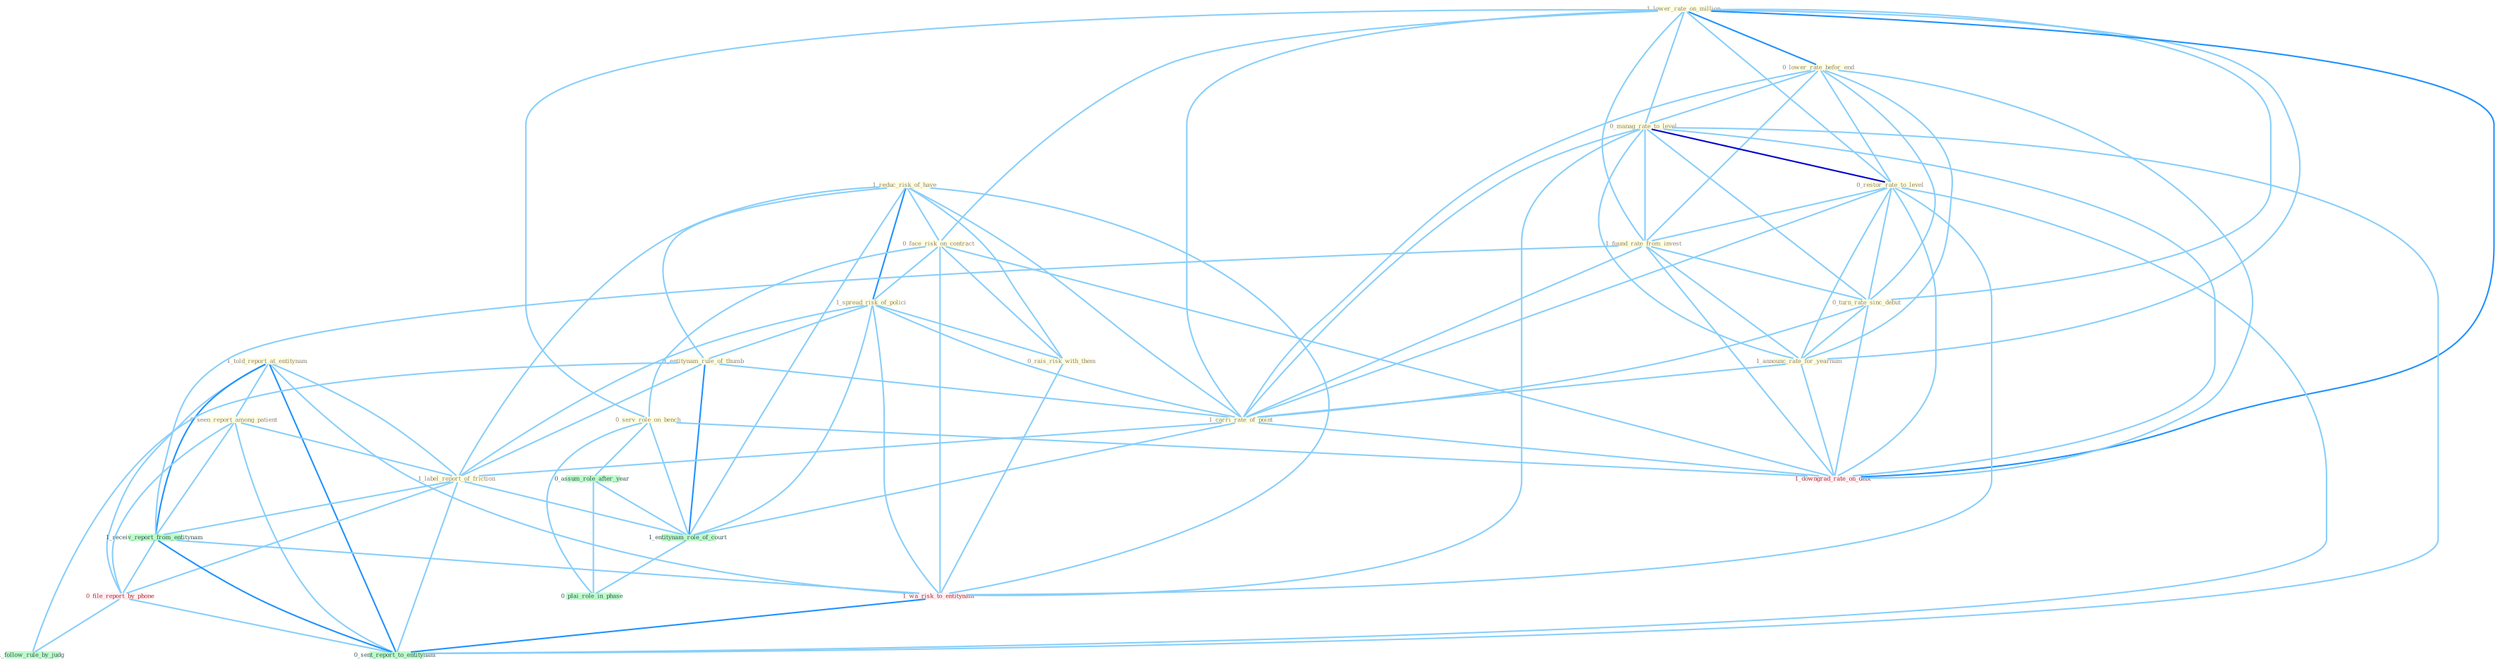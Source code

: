 Graph G{ 
    node
    [shape=polygon,style=filled,width=.5,height=.06,color="#BDFCC9",fixedsize=true,fontsize=4,
    fontcolor="#2f4f4f"];
    {node
    [color="#ffffe0", fontcolor="#8b7d6b"] "1_reduc_risk_of_have " "1_lower_rate_on_million " "0_lower_rate_befor_end " "0_face_risk_on_contract " "1_spread_risk_of_polici " "1_told_report_at_entitynam " "0_manag_rate_to_level " "0_restor_rate_to_level " "0_rais_risk_with_them " "1_found_rate_from_invest " "0_turn_rate_sinc_debut " "1_entitynam_rule_of_thumb " "0_seen_report_among_patient " "1_announc_rate_for_yearnum " "0_serv_role_on_bench " "1_carri_rate_of_point " "1_label_report_of_friction "}
{node [color="#fff0f5", fontcolor="#b22222"] "0_file_report_by_phone " "1_downgrad_rate_on_debt " "1_wa_risk_to_entitynam "}
edge [color="#B0E2FF"];

	"1_reduc_risk_of_have " -- "0_face_risk_on_contract " [w="1", color="#87cefa" ];
	"1_reduc_risk_of_have " -- "1_spread_risk_of_polici " [w="2", color="#1e90ff" , len=0.8];
	"1_reduc_risk_of_have " -- "0_rais_risk_with_them " [w="1", color="#87cefa" ];
	"1_reduc_risk_of_have " -- "1_entitynam_rule_of_thumb " [w="1", color="#87cefa" ];
	"1_reduc_risk_of_have " -- "1_carri_rate_of_point " [w="1", color="#87cefa" ];
	"1_reduc_risk_of_have " -- "1_label_report_of_friction " [w="1", color="#87cefa" ];
	"1_reduc_risk_of_have " -- "1_entitynam_role_of_court " [w="1", color="#87cefa" ];
	"1_reduc_risk_of_have " -- "1_wa_risk_to_entitynam " [w="1", color="#87cefa" ];
	"1_lower_rate_on_million " -- "0_lower_rate_befor_end " [w="2", color="#1e90ff" , len=0.8];
	"1_lower_rate_on_million " -- "0_face_risk_on_contract " [w="1", color="#87cefa" ];
	"1_lower_rate_on_million " -- "0_manag_rate_to_level " [w="1", color="#87cefa" ];
	"1_lower_rate_on_million " -- "0_restor_rate_to_level " [w="1", color="#87cefa" ];
	"1_lower_rate_on_million " -- "1_found_rate_from_invest " [w="1", color="#87cefa" ];
	"1_lower_rate_on_million " -- "0_turn_rate_sinc_debut " [w="1", color="#87cefa" ];
	"1_lower_rate_on_million " -- "1_announc_rate_for_yearnum " [w="1", color="#87cefa" ];
	"1_lower_rate_on_million " -- "0_serv_role_on_bench " [w="1", color="#87cefa" ];
	"1_lower_rate_on_million " -- "1_carri_rate_of_point " [w="1", color="#87cefa" ];
	"1_lower_rate_on_million " -- "1_downgrad_rate_on_debt " [w="2", color="#1e90ff" , len=0.8];
	"0_lower_rate_befor_end " -- "0_manag_rate_to_level " [w="1", color="#87cefa" ];
	"0_lower_rate_befor_end " -- "0_restor_rate_to_level " [w="1", color="#87cefa" ];
	"0_lower_rate_befor_end " -- "1_found_rate_from_invest " [w="1", color="#87cefa" ];
	"0_lower_rate_befor_end " -- "0_turn_rate_sinc_debut " [w="1", color="#87cefa" ];
	"0_lower_rate_befor_end " -- "1_announc_rate_for_yearnum " [w="1", color="#87cefa" ];
	"0_lower_rate_befor_end " -- "1_carri_rate_of_point " [w="1", color="#87cefa" ];
	"0_lower_rate_befor_end " -- "1_downgrad_rate_on_debt " [w="1", color="#87cefa" ];
	"0_face_risk_on_contract " -- "1_spread_risk_of_polici " [w="1", color="#87cefa" ];
	"0_face_risk_on_contract " -- "0_rais_risk_with_them " [w="1", color="#87cefa" ];
	"0_face_risk_on_contract " -- "0_serv_role_on_bench " [w="1", color="#87cefa" ];
	"0_face_risk_on_contract " -- "1_downgrad_rate_on_debt " [w="1", color="#87cefa" ];
	"0_face_risk_on_contract " -- "1_wa_risk_to_entitynam " [w="1", color="#87cefa" ];
	"1_spread_risk_of_polici " -- "0_rais_risk_with_them " [w="1", color="#87cefa" ];
	"1_spread_risk_of_polici " -- "1_entitynam_rule_of_thumb " [w="1", color="#87cefa" ];
	"1_spread_risk_of_polici " -- "1_carri_rate_of_point " [w="1", color="#87cefa" ];
	"1_spread_risk_of_polici " -- "1_label_report_of_friction " [w="1", color="#87cefa" ];
	"1_spread_risk_of_polici " -- "1_entitynam_role_of_court " [w="1", color="#87cefa" ];
	"1_spread_risk_of_polici " -- "1_wa_risk_to_entitynam " [w="1", color="#87cefa" ];
	"1_told_report_at_entitynam " -- "0_seen_report_among_patient " [w="1", color="#87cefa" ];
	"1_told_report_at_entitynam " -- "1_label_report_of_friction " [w="1", color="#87cefa" ];
	"1_told_report_at_entitynam " -- "1_receiv_report_from_entitynam " [w="2", color="#1e90ff" , len=0.8];
	"1_told_report_at_entitynam " -- "0_file_report_by_phone " [w="1", color="#87cefa" ];
	"1_told_report_at_entitynam " -- "1_wa_risk_to_entitynam " [w="1", color="#87cefa" ];
	"1_told_report_at_entitynam " -- "0_sent_report_to_entitynam " [w="2", color="#1e90ff" , len=0.8];
	"0_manag_rate_to_level " -- "0_restor_rate_to_level " [w="3", color="#0000cd" , len=0.6];
	"0_manag_rate_to_level " -- "1_found_rate_from_invest " [w="1", color="#87cefa" ];
	"0_manag_rate_to_level " -- "0_turn_rate_sinc_debut " [w="1", color="#87cefa" ];
	"0_manag_rate_to_level " -- "1_announc_rate_for_yearnum " [w="1", color="#87cefa" ];
	"0_manag_rate_to_level " -- "1_carri_rate_of_point " [w="1", color="#87cefa" ];
	"0_manag_rate_to_level " -- "1_downgrad_rate_on_debt " [w="1", color="#87cefa" ];
	"0_manag_rate_to_level " -- "1_wa_risk_to_entitynam " [w="1", color="#87cefa" ];
	"0_manag_rate_to_level " -- "0_sent_report_to_entitynam " [w="1", color="#87cefa" ];
	"0_restor_rate_to_level " -- "1_found_rate_from_invest " [w="1", color="#87cefa" ];
	"0_restor_rate_to_level " -- "0_turn_rate_sinc_debut " [w="1", color="#87cefa" ];
	"0_restor_rate_to_level " -- "1_announc_rate_for_yearnum " [w="1", color="#87cefa" ];
	"0_restor_rate_to_level " -- "1_carri_rate_of_point " [w="1", color="#87cefa" ];
	"0_restor_rate_to_level " -- "1_downgrad_rate_on_debt " [w="1", color="#87cefa" ];
	"0_restor_rate_to_level " -- "1_wa_risk_to_entitynam " [w="1", color="#87cefa" ];
	"0_restor_rate_to_level " -- "0_sent_report_to_entitynam " [w="1", color="#87cefa" ];
	"0_rais_risk_with_them " -- "1_wa_risk_to_entitynam " [w="1", color="#87cefa" ];
	"1_found_rate_from_invest " -- "0_turn_rate_sinc_debut " [w="1", color="#87cefa" ];
	"1_found_rate_from_invest " -- "1_announc_rate_for_yearnum " [w="1", color="#87cefa" ];
	"1_found_rate_from_invest " -- "1_carri_rate_of_point " [w="1", color="#87cefa" ];
	"1_found_rate_from_invest " -- "1_receiv_report_from_entitynam " [w="1", color="#87cefa" ];
	"1_found_rate_from_invest " -- "1_downgrad_rate_on_debt " [w="1", color="#87cefa" ];
	"0_turn_rate_sinc_debut " -- "1_announc_rate_for_yearnum " [w="1", color="#87cefa" ];
	"0_turn_rate_sinc_debut " -- "1_carri_rate_of_point " [w="1", color="#87cefa" ];
	"0_turn_rate_sinc_debut " -- "1_downgrad_rate_on_debt " [w="1", color="#87cefa" ];
	"1_entitynam_rule_of_thumb " -- "1_carri_rate_of_point " [w="1", color="#87cefa" ];
	"1_entitynam_rule_of_thumb " -- "1_label_report_of_friction " [w="1", color="#87cefa" ];
	"1_entitynam_rule_of_thumb " -- "1_entitynam_role_of_court " [w="2", color="#1e90ff" , len=0.8];
	"1_entitynam_rule_of_thumb " -- "1_follow_rule_by_judg " [w="1", color="#87cefa" ];
	"0_seen_report_among_patient " -- "1_label_report_of_friction " [w="1", color="#87cefa" ];
	"0_seen_report_among_patient " -- "1_receiv_report_from_entitynam " [w="1", color="#87cefa" ];
	"0_seen_report_among_patient " -- "0_file_report_by_phone " [w="1", color="#87cefa" ];
	"0_seen_report_among_patient " -- "0_sent_report_to_entitynam " [w="1", color="#87cefa" ];
	"1_announc_rate_for_yearnum " -- "1_carri_rate_of_point " [w="1", color="#87cefa" ];
	"1_announc_rate_for_yearnum " -- "1_downgrad_rate_on_debt " [w="1", color="#87cefa" ];
	"0_serv_role_on_bench " -- "0_assum_role_after_year " [w="1", color="#87cefa" ];
	"0_serv_role_on_bench " -- "1_entitynam_role_of_court " [w="1", color="#87cefa" ];
	"0_serv_role_on_bench " -- "1_downgrad_rate_on_debt " [w="1", color="#87cefa" ];
	"0_serv_role_on_bench " -- "0_plai_role_in_phase " [w="1", color="#87cefa" ];
	"1_carri_rate_of_point " -- "1_label_report_of_friction " [w="1", color="#87cefa" ];
	"1_carri_rate_of_point " -- "1_entitynam_role_of_court " [w="1", color="#87cefa" ];
	"1_carri_rate_of_point " -- "1_downgrad_rate_on_debt " [w="1", color="#87cefa" ];
	"1_label_report_of_friction " -- "1_receiv_report_from_entitynam " [w="1", color="#87cefa" ];
	"1_label_report_of_friction " -- "1_entitynam_role_of_court " [w="1", color="#87cefa" ];
	"1_label_report_of_friction " -- "0_file_report_by_phone " [w="1", color="#87cefa" ];
	"1_label_report_of_friction " -- "0_sent_report_to_entitynam " [w="1", color="#87cefa" ];
	"1_receiv_report_from_entitynam " -- "0_file_report_by_phone " [w="1", color="#87cefa" ];
	"1_receiv_report_from_entitynam " -- "1_wa_risk_to_entitynam " [w="1", color="#87cefa" ];
	"1_receiv_report_from_entitynam " -- "0_sent_report_to_entitynam " [w="2", color="#1e90ff" , len=0.8];
	"0_assum_role_after_year " -- "1_entitynam_role_of_court " [w="1", color="#87cefa" ];
	"0_assum_role_after_year " -- "0_plai_role_in_phase " [w="1", color="#87cefa" ];
	"1_entitynam_role_of_court " -- "0_plai_role_in_phase " [w="1", color="#87cefa" ];
	"0_file_report_by_phone " -- "1_follow_rule_by_judg " [w="1", color="#87cefa" ];
	"0_file_report_by_phone " -- "0_sent_report_to_entitynam " [w="1", color="#87cefa" ];
	"1_wa_risk_to_entitynam " -- "0_sent_report_to_entitynam " [w="2", color="#1e90ff" , len=0.8];
}